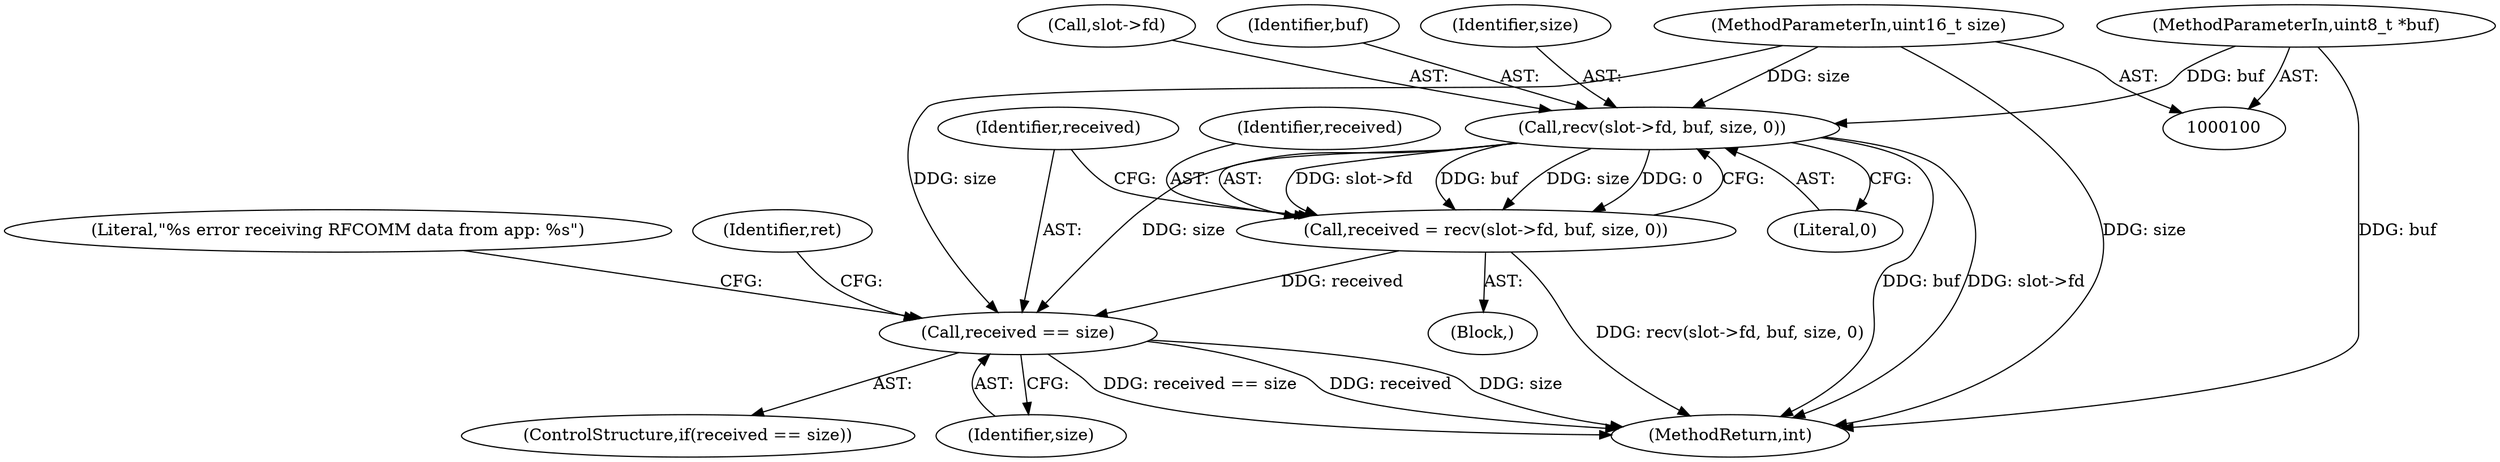 digraph "1_Android_472271b153c5dc53c28beac55480a8d8434b2d5c_32@del" {
"1000130" [label="(Call,recv(slot->fd, buf, size, 0))"];
"1000102" [label="(MethodParameterIn,uint8_t *buf)"];
"1000103" [label="(MethodParameterIn,uint16_t size)"];
"1000128" [label="(Call,received = recv(slot->fd, buf, size, 0))"];
"1000138" [label="(Call,received == size)"];
"1000136" [label="(Literal,0)"];
"1000104" [label="(Block,)"];
"1000139" [label="(Identifier,received)"];
"1000135" [label="(Identifier,size)"];
"1000138" [label="(Call,received == size)"];
"1000129" [label="(Identifier,received)"];
"1000137" [label="(ControlStructure,if(received == size))"];
"1000131" [label="(Call,slot->fd)"];
"1000102" [label="(MethodParameterIn,uint8_t *buf)"];
"1000148" [label="(Literal,\"%s error receiving RFCOMM data from app: %s\")"];
"1000103" [label="(MethodParameterIn,uint16_t size)"];
"1000143" [label="(Identifier,ret)"];
"1000128" [label="(Call,received = recv(slot->fd, buf, size, 0))"];
"1000140" [label="(Identifier,size)"];
"1000130" [label="(Call,recv(slot->fd, buf, size, 0))"];
"1000160" [label="(MethodReturn,int)"];
"1000134" [label="(Identifier,buf)"];
"1000130" -> "1000128"  [label="AST: "];
"1000130" -> "1000136"  [label="CFG: "];
"1000131" -> "1000130"  [label="AST: "];
"1000134" -> "1000130"  [label="AST: "];
"1000135" -> "1000130"  [label="AST: "];
"1000136" -> "1000130"  [label="AST: "];
"1000128" -> "1000130"  [label="CFG: "];
"1000130" -> "1000160"  [label="DDG: buf"];
"1000130" -> "1000160"  [label="DDG: slot->fd"];
"1000130" -> "1000128"  [label="DDG: slot->fd"];
"1000130" -> "1000128"  [label="DDG: buf"];
"1000130" -> "1000128"  [label="DDG: size"];
"1000130" -> "1000128"  [label="DDG: 0"];
"1000102" -> "1000130"  [label="DDG: buf"];
"1000103" -> "1000130"  [label="DDG: size"];
"1000130" -> "1000138"  [label="DDG: size"];
"1000102" -> "1000100"  [label="AST: "];
"1000102" -> "1000160"  [label="DDG: buf"];
"1000103" -> "1000100"  [label="AST: "];
"1000103" -> "1000160"  [label="DDG: size"];
"1000103" -> "1000138"  [label="DDG: size"];
"1000128" -> "1000104"  [label="AST: "];
"1000129" -> "1000128"  [label="AST: "];
"1000139" -> "1000128"  [label="CFG: "];
"1000128" -> "1000160"  [label="DDG: recv(slot->fd, buf, size, 0)"];
"1000128" -> "1000138"  [label="DDG: received"];
"1000138" -> "1000137"  [label="AST: "];
"1000138" -> "1000140"  [label="CFG: "];
"1000139" -> "1000138"  [label="AST: "];
"1000140" -> "1000138"  [label="AST: "];
"1000143" -> "1000138"  [label="CFG: "];
"1000148" -> "1000138"  [label="CFG: "];
"1000138" -> "1000160"  [label="DDG: received"];
"1000138" -> "1000160"  [label="DDG: size"];
"1000138" -> "1000160"  [label="DDG: received == size"];
}
